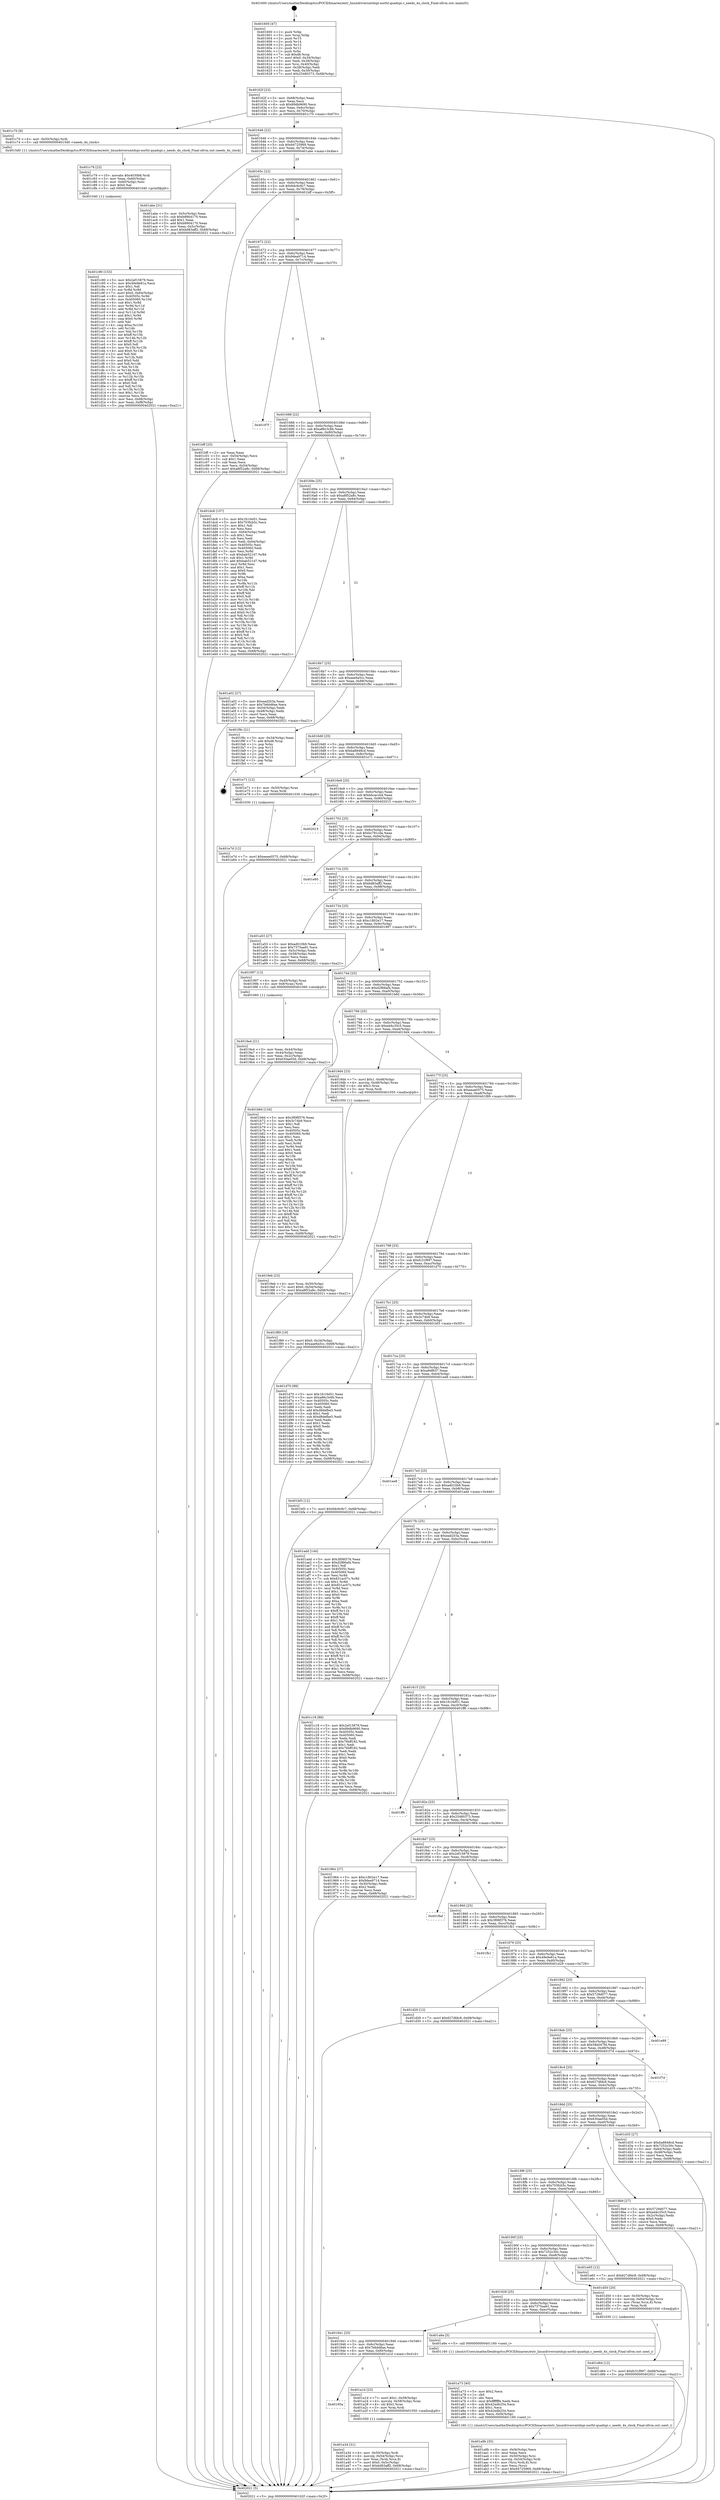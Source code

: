 digraph "0x401600" {
  label = "0x401600 (/mnt/c/Users/mathe/Desktop/tcc/POCII/binaries/extr_linuxdriversmtdspi-norfsl-quadspi.c_needs_4x_clock_Final-ollvm.out::main(0))"
  labelloc = "t"
  node[shape=record]

  Entry [label="",width=0.3,height=0.3,shape=circle,fillcolor=black,style=filled]
  "0x40162f" [label="{
     0x40162f [23]\l
     | [instrs]\l
     &nbsp;&nbsp;0x40162f \<+3\>: mov -0x68(%rbp),%eax\l
     &nbsp;&nbsp;0x401632 \<+2\>: mov %eax,%ecx\l
     &nbsp;&nbsp;0x401634 \<+6\>: sub $0x89db9690,%ecx\l
     &nbsp;&nbsp;0x40163a \<+3\>: mov %eax,-0x6c(%rbp)\l
     &nbsp;&nbsp;0x40163d \<+3\>: mov %ecx,-0x70(%rbp)\l
     &nbsp;&nbsp;0x401640 \<+6\>: je 0000000000401c70 \<main+0x670\>\l
  }"]
  "0x401c70" [label="{
     0x401c70 [9]\l
     | [instrs]\l
     &nbsp;&nbsp;0x401c70 \<+4\>: mov -0x50(%rbp),%rdi\l
     &nbsp;&nbsp;0x401c74 \<+5\>: call 00000000004015d0 \<needs_4x_clock\>\l
     | [calls]\l
     &nbsp;&nbsp;0x4015d0 \{1\} (/mnt/c/Users/mathe/Desktop/tcc/POCII/binaries/extr_linuxdriversmtdspi-norfsl-quadspi.c_needs_4x_clock_Final-ollvm.out::needs_4x_clock)\l
  }"]
  "0x401646" [label="{
     0x401646 [22]\l
     | [instrs]\l
     &nbsp;&nbsp;0x401646 \<+5\>: jmp 000000000040164b \<main+0x4b\>\l
     &nbsp;&nbsp;0x40164b \<+3\>: mov -0x6c(%rbp),%eax\l
     &nbsp;&nbsp;0x40164e \<+5\>: sub $0x94725969,%eax\l
     &nbsp;&nbsp;0x401653 \<+3\>: mov %eax,-0x74(%rbp)\l
     &nbsp;&nbsp;0x401656 \<+6\>: je 0000000000401abe \<main+0x4be\>\l
  }"]
  Exit [label="",width=0.3,height=0.3,shape=circle,fillcolor=black,style=filled,peripheries=2]
  "0x401abe" [label="{
     0x401abe [31]\l
     | [instrs]\l
     &nbsp;&nbsp;0x401abe \<+3\>: mov -0x5c(%rbp),%eax\l
     &nbsp;&nbsp;0x401ac1 \<+5\>: sub $0xb8904170,%eax\l
     &nbsp;&nbsp;0x401ac6 \<+3\>: add $0x1,%eax\l
     &nbsp;&nbsp;0x401ac9 \<+5\>: add $0xb8904170,%eax\l
     &nbsp;&nbsp;0x401ace \<+3\>: mov %eax,-0x5c(%rbp)\l
     &nbsp;&nbsp;0x401ad1 \<+7\>: movl $0xbd83aff2,-0x68(%rbp)\l
     &nbsp;&nbsp;0x401ad8 \<+5\>: jmp 0000000000402021 \<main+0xa21\>\l
  }"]
  "0x40165c" [label="{
     0x40165c [22]\l
     | [instrs]\l
     &nbsp;&nbsp;0x40165c \<+5\>: jmp 0000000000401661 \<main+0x61\>\l
     &nbsp;&nbsp;0x401661 \<+3\>: mov -0x6c(%rbp),%eax\l
     &nbsp;&nbsp;0x401664 \<+5\>: sub $0x9dc9c9c7,%eax\l
     &nbsp;&nbsp;0x401669 \<+3\>: mov %eax,-0x78(%rbp)\l
     &nbsp;&nbsp;0x40166c \<+6\>: je 0000000000401bff \<main+0x5ff\>\l
  }"]
  "0x401e7d" [label="{
     0x401e7d [12]\l
     | [instrs]\l
     &nbsp;&nbsp;0x401e7d \<+7\>: movl $0xeeae0575,-0x68(%rbp)\l
     &nbsp;&nbsp;0x401e84 \<+5\>: jmp 0000000000402021 \<main+0xa21\>\l
  }"]
  "0x401bff" [label="{
     0x401bff [25]\l
     | [instrs]\l
     &nbsp;&nbsp;0x401bff \<+2\>: xor %eax,%eax\l
     &nbsp;&nbsp;0x401c01 \<+3\>: mov -0x54(%rbp),%ecx\l
     &nbsp;&nbsp;0x401c04 \<+3\>: sub $0x1,%eax\l
     &nbsp;&nbsp;0x401c07 \<+2\>: sub %eax,%ecx\l
     &nbsp;&nbsp;0x401c09 \<+3\>: mov %ecx,-0x54(%rbp)\l
     &nbsp;&nbsp;0x401c0c \<+7\>: movl $0xa8f52a8c,-0x68(%rbp)\l
     &nbsp;&nbsp;0x401c13 \<+5\>: jmp 0000000000402021 \<main+0xa21\>\l
  }"]
  "0x401672" [label="{
     0x401672 [22]\l
     | [instrs]\l
     &nbsp;&nbsp;0x401672 \<+5\>: jmp 0000000000401677 \<main+0x77\>\l
     &nbsp;&nbsp;0x401677 \<+3\>: mov -0x6c(%rbp),%eax\l
     &nbsp;&nbsp;0x40167a \<+5\>: sub $0x9dea9714,%eax\l
     &nbsp;&nbsp;0x40167f \<+3\>: mov %eax,-0x7c(%rbp)\l
     &nbsp;&nbsp;0x401682 \<+6\>: je 000000000040197f \<main+0x37f\>\l
  }"]
  "0x401d64" [label="{
     0x401d64 [12]\l
     | [instrs]\l
     &nbsp;&nbsp;0x401d64 \<+7\>: movl $0xfc31f997,-0x68(%rbp)\l
     &nbsp;&nbsp;0x401d6b \<+5\>: jmp 0000000000402021 \<main+0xa21\>\l
  }"]
  "0x40197f" [label="{
     0x40197f\l
  }", style=dashed]
  "0x401688" [label="{
     0x401688 [22]\l
     | [instrs]\l
     &nbsp;&nbsp;0x401688 \<+5\>: jmp 000000000040168d \<main+0x8d\>\l
     &nbsp;&nbsp;0x40168d \<+3\>: mov -0x6c(%rbp),%eax\l
     &nbsp;&nbsp;0x401690 \<+5\>: sub $0xa86c3c6b,%eax\l
     &nbsp;&nbsp;0x401695 \<+3\>: mov %eax,-0x80(%rbp)\l
     &nbsp;&nbsp;0x401698 \<+6\>: je 0000000000401dc8 \<main+0x7c8\>\l
  }"]
  "0x401c90" [label="{
     0x401c90 [153]\l
     | [instrs]\l
     &nbsp;&nbsp;0x401c90 \<+5\>: mov $0x2ef15879,%esi\l
     &nbsp;&nbsp;0x401c95 \<+5\>: mov $0x49e9e81a,%ecx\l
     &nbsp;&nbsp;0x401c9a \<+2\>: mov $0x1,%dl\l
     &nbsp;&nbsp;0x401c9c \<+3\>: xor %r8d,%r8d\l
     &nbsp;&nbsp;0x401c9f \<+7\>: movl $0x0,-0x64(%rbp)\l
     &nbsp;&nbsp;0x401ca6 \<+8\>: mov 0x40505c,%r9d\l
     &nbsp;&nbsp;0x401cae \<+8\>: mov 0x405060,%r10d\l
     &nbsp;&nbsp;0x401cb6 \<+4\>: sub $0x1,%r8d\l
     &nbsp;&nbsp;0x401cba \<+3\>: mov %r9d,%r11d\l
     &nbsp;&nbsp;0x401cbd \<+3\>: add %r8d,%r11d\l
     &nbsp;&nbsp;0x401cc0 \<+4\>: imul %r11d,%r9d\l
     &nbsp;&nbsp;0x401cc4 \<+4\>: and $0x1,%r9d\l
     &nbsp;&nbsp;0x401cc8 \<+4\>: cmp $0x0,%r9d\l
     &nbsp;&nbsp;0x401ccc \<+3\>: sete %bl\l
     &nbsp;&nbsp;0x401ccf \<+4\>: cmp $0xa,%r10d\l
     &nbsp;&nbsp;0x401cd3 \<+4\>: setl %r14b\l
     &nbsp;&nbsp;0x401cd7 \<+3\>: mov %bl,%r15b\l
     &nbsp;&nbsp;0x401cda \<+4\>: xor $0xff,%r15b\l
     &nbsp;&nbsp;0x401cde \<+3\>: mov %r14b,%r12b\l
     &nbsp;&nbsp;0x401ce1 \<+4\>: xor $0xff,%r12b\l
     &nbsp;&nbsp;0x401ce5 \<+3\>: xor $0x0,%dl\l
     &nbsp;&nbsp;0x401ce8 \<+3\>: mov %r15b,%r13b\l
     &nbsp;&nbsp;0x401ceb \<+4\>: and $0x0,%r13b\l
     &nbsp;&nbsp;0x401cef \<+2\>: and %dl,%bl\l
     &nbsp;&nbsp;0x401cf1 \<+3\>: mov %r12b,%dil\l
     &nbsp;&nbsp;0x401cf4 \<+4\>: and $0x0,%dil\l
     &nbsp;&nbsp;0x401cf8 \<+3\>: and %dl,%r14b\l
     &nbsp;&nbsp;0x401cfb \<+3\>: or %bl,%r13b\l
     &nbsp;&nbsp;0x401cfe \<+3\>: or %r14b,%dil\l
     &nbsp;&nbsp;0x401d01 \<+3\>: xor %dil,%r13b\l
     &nbsp;&nbsp;0x401d04 \<+3\>: or %r12b,%r15b\l
     &nbsp;&nbsp;0x401d07 \<+4\>: xor $0xff,%r15b\l
     &nbsp;&nbsp;0x401d0b \<+3\>: or $0x0,%dl\l
     &nbsp;&nbsp;0x401d0e \<+3\>: and %dl,%r15b\l
     &nbsp;&nbsp;0x401d11 \<+3\>: or %r15b,%r13b\l
     &nbsp;&nbsp;0x401d14 \<+4\>: test $0x1,%r13b\l
     &nbsp;&nbsp;0x401d18 \<+3\>: cmovne %ecx,%esi\l
     &nbsp;&nbsp;0x401d1b \<+3\>: mov %esi,-0x68(%rbp)\l
     &nbsp;&nbsp;0x401d1e \<+6\>: mov %eax,-0xf8(%rbp)\l
     &nbsp;&nbsp;0x401d24 \<+5\>: jmp 0000000000402021 \<main+0xa21\>\l
  }"]
  "0x401dc8" [label="{
     0x401dc8 [157]\l
     | [instrs]\l
     &nbsp;&nbsp;0x401dc8 \<+5\>: mov $0x1fc16d51,%eax\l
     &nbsp;&nbsp;0x401dcd \<+5\>: mov $0x703fcb5c,%ecx\l
     &nbsp;&nbsp;0x401dd2 \<+2\>: mov $0x1,%dl\l
     &nbsp;&nbsp;0x401dd4 \<+2\>: xor %esi,%esi\l
     &nbsp;&nbsp;0x401dd6 \<+3\>: mov -0x64(%rbp),%edi\l
     &nbsp;&nbsp;0x401dd9 \<+3\>: sub $0x1,%esi\l
     &nbsp;&nbsp;0x401ddc \<+2\>: sub %esi,%edi\l
     &nbsp;&nbsp;0x401dde \<+3\>: mov %edi,-0x64(%rbp)\l
     &nbsp;&nbsp;0x401de1 \<+7\>: mov 0x40505c,%esi\l
     &nbsp;&nbsp;0x401de8 \<+7\>: mov 0x405060,%edi\l
     &nbsp;&nbsp;0x401def \<+3\>: mov %esi,%r8d\l
     &nbsp;&nbsp;0x401df2 \<+7\>: sub $0xbab521d7,%r8d\l
     &nbsp;&nbsp;0x401df9 \<+4\>: sub $0x1,%r8d\l
     &nbsp;&nbsp;0x401dfd \<+7\>: add $0xbab521d7,%r8d\l
     &nbsp;&nbsp;0x401e04 \<+4\>: imul %r8d,%esi\l
     &nbsp;&nbsp;0x401e08 \<+3\>: and $0x1,%esi\l
     &nbsp;&nbsp;0x401e0b \<+3\>: cmp $0x0,%esi\l
     &nbsp;&nbsp;0x401e0e \<+4\>: sete %r9b\l
     &nbsp;&nbsp;0x401e12 \<+3\>: cmp $0xa,%edi\l
     &nbsp;&nbsp;0x401e15 \<+4\>: setl %r10b\l
     &nbsp;&nbsp;0x401e19 \<+3\>: mov %r9b,%r11b\l
     &nbsp;&nbsp;0x401e1c \<+4\>: xor $0xff,%r11b\l
     &nbsp;&nbsp;0x401e20 \<+3\>: mov %r10b,%bl\l
     &nbsp;&nbsp;0x401e23 \<+3\>: xor $0xff,%bl\l
     &nbsp;&nbsp;0x401e26 \<+3\>: xor $0x0,%dl\l
     &nbsp;&nbsp;0x401e29 \<+3\>: mov %r11b,%r14b\l
     &nbsp;&nbsp;0x401e2c \<+4\>: and $0x0,%r14b\l
     &nbsp;&nbsp;0x401e30 \<+3\>: and %dl,%r9b\l
     &nbsp;&nbsp;0x401e33 \<+3\>: mov %bl,%r15b\l
     &nbsp;&nbsp;0x401e36 \<+4\>: and $0x0,%r15b\l
     &nbsp;&nbsp;0x401e3a \<+3\>: and %dl,%r10b\l
     &nbsp;&nbsp;0x401e3d \<+3\>: or %r9b,%r14b\l
     &nbsp;&nbsp;0x401e40 \<+3\>: or %r10b,%r15b\l
     &nbsp;&nbsp;0x401e43 \<+3\>: xor %r15b,%r14b\l
     &nbsp;&nbsp;0x401e46 \<+3\>: or %bl,%r11b\l
     &nbsp;&nbsp;0x401e49 \<+4\>: xor $0xff,%r11b\l
     &nbsp;&nbsp;0x401e4d \<+3\>: or $0x0,%dl\l
     &nbsp;&nbsp;0x401e50 \<+3\>: and %dl,%r11b\l
     &nbsp;&nbsp;0x401e53 \<+3\>: or %r11b,%r14b\l
     &nbsp;&nbsp;0x401e56 \<+4\>: test $0x1,%r14b\l
     &nbsp;&nbsp;0x401e5a \<+3\>: cmovne %ecx,%eax\l
     &nbsp;&nbsp;0x401e5d \<+3\>: mov %eax,-0x68(%rbp)\l
     &nbsp;&nbsp;0x401e60 \<+5\>: jmp 0000000000402021 \<main+0xa21\>\l
  }"]
  "0x40169e" [label="{
     0x40169e [25]\l
     | [instrs]\l
     &nbsp;&nbsp;0x40169e \<+5\>: jmp 00000000004016a3 \<main+0xa3\>\l
     &nbsp;&nbsp;0x4016a3 \<+3\>: mov -0x6c(%rbp),%eax\l
     &nbsp;&nbsp;0x4016a6 \<+5\>: sub $0xa8f52a8c,%eax\l
     &nbsp;&nbsp;0x4016ab \<+6\>: mov %eax,-0x84(%rbp)\l
     &nbsp;&nbsp;0x4016b1 \<+6\>: je 0000000000401a02 \<main+0x402\>\l
  }"]
  "0x401c79" [label="{
     0x401c79 [23]\l
     | [instrs]\l
     &nbsp;&nbsp;0x401c79 \<+10\>: movabs $0x4030b6,%rdi\l
     &nbsp;&nbsp;0x401c83 \<+3\>: mov %eax,-0x60(%rbp)\l
     &nbsp;&nbsp;0x401c86 \<+3\>: mov -0x60(%rbp),%esi\l
     &nbsp;&nbsp;0x401c89 \<+2\>: mov $0x0,%al\l
     &nbsp;&nbsp;0x401c8b \<+5\>: call 0000000000401040 \<printf@plt\>\l
     | [calls]\l
     &nbsp;&nbsp;0x401040 \{1\} (unknown)\l
  }"]
  "0x401a02" [label="{
     0x401a02 [27]\l
     | [instrs]\l
     &nbsp;&nbsp;0x401a02 \<+5\>: mov $0xead203a,%eax\l
     &nbsp;&nbsp;0x401a07 \<+5\>: mov $0x7b6dd6ae,%ecx\l
     &nbsp;&nbsp;0x401a0c \<+3\>: mov -0x54(%rbp),%edx\l
     &nbsp;&nbsp;0x401a0f \<+3\>: cmp -0x48(%rbp),%edx\l
     &nbsp;&nbsp;0x401a12 \<+3\>: cmovl %ecx,%eax\l
     &nbsp;&nbsp;0x401a15 \<+3\>: mov %eax,-0x68(%rbp)\l
     &nbsp;&nbsp;0x401a18 \<+5\>: jmp 0000000000402021 \<main+0xa21\>\l
  }"]
  "0x4016b7" [label="{
     0x4016b7 [25]\l
     | [instrs]\l
     &nbsp;&nbsp;0x4016b7 \<+5\>: jmp 00000000004016bc \<main+0xbc\>\l
     &nbsp;&nbsp;0x4016bc \<+3\>: mov -0x6c(%rbp),%eax\l
     &nbsp;&nbsp;0x4016bf \<+5\>: sub $0xaae6a5cc,%eax\l
     &nbsp;&nbsp;0x4016c4 \<+6\>: mov %eax,-0x88(%rbp)\l
     &nbsp;&nbsp;0x4016ca \<+6\>: je 0000000000401f9c \<main+0x99c\>\l
  }"]
  "0x401a9b" [label="{
     0x401a9b [35]\l
     | [instrs]\l
     &nbsp;&nbsp;0x401a9b \<+6\>: mov -0xf4(%rbp),%ecx\l
     &nbsp;&nbsp;0x401aa1 \<+3\>: imul %eax,%ecx\l
     &nbsp;&nbsp;0x401aa4 \<+4\>: mov -0x50(%rbp),%rsi\l
     &nbsp;&nbsp;0x401aa8 \<+4\>: movslq -0x54(%rbp),%rdi\l
     &nbsp;&nbsp;0x401aac \<+4\>: mov (%rsi,%rdi,8),%rsi\l
     &nbsp;&nbsp;0x401ab0 \<+2\>: mov %ecx,(%rsi)\l
     &nbsp;&nbsp;0x401ab2 \<+7\>: movl $0x94725969,-0x68(%rbp)\l
     &nbsp;&nbsp;0x401ab9 \<+5\>: jmp 0000000000402021 \<main+0xa21\>\l
  }"]
  "0x401f9c" [label="{
     0x401f9c [21]\l
     | [instrs]\l
     &nbsp;&nbsp;0x401f9c \<+3\>: mov -0x34(%rbp),%eax\l
     &nbsp;&nbsp;0x401f9f \<+7\>: add $0xd8,%rsp\l
     &nbsp;&nbsp;0x401fa6 \<+1\>: pop %rbx\l
     &nbsp;&nbsp;0x401fa7 \<+2\>: pop %r12\l
     &nbsp;&nbsp;0x401fa9 \<+2\>: pop %r13\l
     &nbsp;&nbsp;0x401fab \<+2\>: pop %r14\l
     &nbsp;&nbsp;0x401fad \<+2\>: pop %r15\l
     &nbsp;&nbsp;0x401faf \<+1\>: pop %rbp\l
     &nbsp;&nbsp;0x401fb0 \<+1\>: ret\l
  }"]
  "0x4016d0" [label="{
     0x4016d0 [25]\l
     | [instrs]\l
     &nbsp;&nbsp;0x4016d0 \<+5\>: jmp 00000000004016d5 \<main+0xd5\>\l
     &nbsp;&nbsp;0x4016d5 \<+3\>: mov -0x6c(%rbp),%eax\l
     &nbsp;&nbsp;0x4016d8 \<+5\>: sub $0xba8848cd,%eax\l
     &nbsp;&nbsp;0x4016dd \<+6\>: mov %eax,-0x8c(%rbp)\l
     &nbsp;&nbsp;0x4016e3 \<+6\>: je 0000000000401e71 \<main+0x871\>\l
  }"]
  "0x401a73" [label="{
     0x401a73 [40]\l
     | [instrs]\l
     &nbsp;&nbsp;0x401a73 \<+5\>: mov $0x2,%ecx\l
     &nbsp;&nbsp;0x401a78 \<+1\>: cltd\l
     &nbsp;&nbsp;0x401a79 \<+2\>: idiv %ecx\l
     &nbsp;&nbsp;0x401a7b \<+6\>: imul $0xfffffffe,%edx,%ecx\l
     &nbsp;&nbsp;0x401a81 \<+6\>: sub $0x42edb254,%ecx\l
     &nbsp;&nbsp;0x401a87 \<+3\>: add $0x1,%ecx\l
     &nbsp;&nbsp;0x401a8a \<+6\>: add $0x42edb254,%ecx\l
     &nbsp;&nbsp;0x401a90 \<+6\>: mov %ecx,-0xf4(%rbp)\l
     &nbsp;&nbsp;0x401a96 \<+5\>: call 0000000000401160 \<next_i\>\l
     | [calls]\l
     &nbsp;&nbsp;0x401160 \{1\} (/mnt/c/Users/mathe/Desktop/tcc/POCII/binaries/extr_linuxdriversmtdspi-norfsl-quadspi.c_needs_4x_clock_Final-ollvm.out::next_i)\l
  }"]
  "0x401e71" [label="{
     0x401e71 [12]\l
     | [instrs]\l
     &nbsp;&nbsp;0x401e71 \<+4\>: mov -0x50(%rbp),%rax\l
     &nbsp;&nbsp;0x401e75 \<+3\>: mov %rax,%rdi\l
     &nbsp;&nbsp;0x401e78 \<+5\>: call 0000000000401030 \<free@plt\>\l
     | [calls]\l
     &nbsp;&nbsp;0x401030 \{1\} (unknown)\l
  }"]
  "0x4016e9" [label="{
     0x4016e9 [25]\l
     | [instrs]\l
     &nbsp;&nbsp;0x4016e9 \<+5\>: jmp 00000000004016ee \<main+0xee\>\l
     &nbsp;&nbsp;0x4016ee \<+3\>: mov -0x6c(%rbp),%eax\l
     &nbsp;&nbsp;0x4016f1 \<+5\>: sub $0xbbcaccb4,%eax\l
     &nbsp;&nbsp;0x4016f6 \<+6\>: mov %eax,-0x90(%rbp)\l
     &nbsp;&nbsp;0x4016fc \<+6\>: je 0000000000402015 \<main+0xa15\>\l
  }"]
  "0x401a34" [label="{
     0x401a34 [31]\l
     | [instrs]\l
     &nbsp;&nbsp;0x401a34 \<+4\>: mov -0x50(%rbp),%rdi\l
     &nbsp;&nbsp;0x401a38 \<+4\>: movslq -0x54(%rbp),%rcx\l
     &nbsp;&nbsp;0x401a3c \<+4\>: mov %rax,(%rdi,%rcx,8)\l
     &nbsp;&nbsp;0x401a40 \<+7\>: movl $0x0,-0x5c(%rbp)\l
     &nbsp;&nbsp;0x401a47 \<+7\>: movl $0xbd83aff2,-0x68(%rbp)\l
     &nbsp;&nbsp;0x401a4e \<+5\>: jmp 0000000000402021 \<main+0xa21\>\l
  }"]
  "0x402015" [label="{
     0x402015\l
  }", style=dashed]
  "0x401702" [label="{
     0x401702 [25]\l
     | [instrs]\l
     &nbsp;&nbsp;0x401702 \<+5\>: jmp 0000000000401707 \<main+0x107\>\l
     &nbsp;&nbsp;0x401707 \<+3\>: mov -0x6c(%rbp),%eax\l
     &nbsp;&nbsp;0x40170a \<+5\>: sub $0xbc781cde,%eax\l
     &nbsp;&nbsp;0x40170f \<+6\>: mov %eax,-0x94(%rbp)\l
     &nbsp;&nbsp;0x401715 \<+6\>: je 0000000000401e95 \<main+0x895\>\l
  }"]
  "0x40195a" [label="{
     0x40195a\l
  }", style=dashed]
  "0x401e95" [label="{
     0x401e95\l
  }", style=dashed]
  "0x40171b" [label="{
     0x40171b [25]\l
     | [instrs]\l
     &nbsp;&nbsp;0x40171b \<+5\>: jmp 0000000000401720 \<main+0x120\>\l
     &nbsp;&nbsp;0x401720 \<+3\>: mov -0x6c(%rbp),%eax\l
     &nbsp;&nbsp;0x401723 \<+5\>: sub $0xbd83aff2,%eax\l
     &nbsp;&nbsp;0x401728 \<+6\>: mov %eax,-0x98(%rbp)\l
     &nbsp;&nbsp;0x40172e \<+6\>: je 0000000000401a53 \<main+0x453\>\l
  }"]
  "0x401a1d" [label="{
     0x401a1d [23]\l
     | [instrs]\l
     &nbsp;&nbsp;0x401a1d \<+7\>: movl $0x1,-0x58(%rbp)\l
     &nbsp;&nbsp;0x401a24 \<+4\>: movslq -0x58(%rbp),%rax\l
     &nbsp;&nbsp;0x401a28 \<+4\>: shl $0x2,%rax\l
     &nbsp;&nbsp;0x401a2c \<+3\>: mov %rax,%rdi\l
     &nbsp;&nbsp;0x401a2f \<+5\>: call 0000000000401050 \<malloc@plt\>\l
     | [calls]\l
     &nbsp;&nbsp;0x401050 \{1\} (unknown)\l
  }"]
  "0x401a53" [label="{
     0x401a53 [27]\l
     | [instrs]\l
     &nbsp;&nbsp;0x401a53 \<+5\>: mov $0xad010b9,%eax\l
     &nbsp;&nbsp;0x401a58 \<+5\>: mov $0x7375aa91,%ecx\l
     &nbsp;&nbsp;0x401a5d \<+3\>: mov -0x5c(%rbp),%edx\l
     &nbsp;&nbsp;0x401a60 \<+3\>: cmp -0x58(%rbp),%edx\l
     &nbsp;&nbsp;0x401a63 \<+3\>: cmovl %ecx,%eax\l
     &nbsp;&nbsp;0x401a66 \<+3\>: mov %eax,-0x68(%rbp)\l
     &nbsp;&nbsp;0x401a69 \<+5\>: jmp 0000000000402021 \<main+0xa21\>\l
  }"]
  "0x401734" [label="{
     0x401734 [25]\l
     | [instrs]\l
     &nbsp;&nbsp;0x401734 \<+5\>: jmp 0000000000401739 \<main+0x139\>\l
     &nbsp;&nbsp;0x401739 \<+3\>: mov -0x6c(%rbp),%eax\l
     &nbsp;&nbsp;0x40173c \<+5\>: sub $0xc1802e17,%eax\l
     &nbsp;&nbsp;0x401741 \<+6\>: mov %eax,-0x9c(%rbp)\l
     &nbsp;&nbsp;0x401747 \<+6\>: je 0000000000401997 \<main+0x397\>\l
  }"]
  "0x401941" [label="{
     0x401941 [25]\l
     | [instrs]\l
     &nbsp;&nbsp;0x401941 \<+5\>: jmp 0000000000401946 \<main+0x346\>\l
     &nbsp;&nbsp;0x401946 \<+3\>: mov -0x6c(%rbp),%eax\l
     &nbsp;&nbsp;0x401949 \<+5\>: sub $0x7b6dd6ae,%eax\l
     &nbsp;&nbsp;0x40194e \<+6\>: mov %eax,-0xf0(%rbp)\l
     &nbsp;&nbsp;0x401954 \<+6\>: je 0000000000401a1d \<main+0x41d\>\l
  }"]
  "0x401997" [label="{
     0x401997 [13]\l
     | [instrs]\l
     &nbsp;&nbsp;0x401997 \<+4\>: mov -0x40(%rbp),%rax\l
     &nbsp;&nbsp;0x40199b \<+4\>: mov 0x8(%rax),%rdi\l
     &nbsp;&nbsp;0x40199f \<+5\>: call 0000000000401060 \<atoi@plt\>\l
     | [calls]\l
     &nbsp;&nbsp;0x401060 \{1\} (unknown)\l
  }"]
  "0x40174d" [label="{
     0x40174d [25]\l
     | [instrs]\l
     &nbsp;&nbsp;0x40174d \<+5\>: jmp 0000000000401752 \<main+0x152\>\l
     &nbsp;&nbsp;0x401752 \<+3\>: mov -0x6c(%rbp),%eax\l
     &nbsp;&nbsp;0x401755 \<+5\>: sub $0xd2f66af4,%eax\l
     &nbsp;&nbsp;0x40175a \<+6\>: mov %eax,-0xa0(%rbp)\l
     &nbsp;&nbsp;0x401760 \<+6\>: je 0000000000401b6d \<main+0x56d\>\l
  }"]
  "0x401a6e" [label="{
     0x401a6e [5]\l
     | [instrs]\l
     &nbsp;&nbsp;0x401a6e \<+5\>: call 0000000000401160 \<next_i\>\l
     | [calls]\l
     &nbsp;&nbsp;0x401160 \{1\} (/mnt/c/Users/mathe/Desktop/tcc/POCII/binaries/extr_linuxdriversmtdspi-norfsl-quadspi.c_needs_4x_clock_Final-ollvm.out::next_i)\l
  }"]
  "0x401b6d" [label="{
     0x401b6d [134]\l
     | [instrs]\l
     &nbsp;&nbsp;0x401b6d \<+5\>: mov $0x3f08f376,%eax\l
     &nbsp;&nbsp;0x401b72 \<+5\>: mov $0x3c74b9,%ecx\l
     &nbsp;&nbsp;0x401b77 \<+2\>: mov $0x1,%dl\l
     &nbsp;&nbsp;0x401b79 \<+2\>: xor %esi,%esi\l
     &nbsp;&nbsp;0x401b7b \<+7\>: mov 0x40505c,%edi\l
     &nbsp;&nbsp;0x401b82 \<+8\>: mov 0x405060,%r8d\l
     &nbsp;&nbsp;0x401b8a \<+3\>: sub $0x1,%esi\l
     &nbsp;&nbsp;0x401b8d \<+3\>: mov %edi,%r9d\l
     &nbsp;&nbsp;0x401b90 \<+3\>: add %esi,%r9d\l
     &nbsp;&nbsp;0x401b93 \<+4\>: imul %r9d,%edi\l
     &nbsp;&nbsp;0x401b97 \<+3\>: and $0x1,%edi\l
     &nbsp;&nbsp;0x401b9a \<+3\>: cmp $0x0,%edi\l
     &nbsp;&nbsp;0x401b9d \<+4\>: sete %r10b\l
     &nbsp;&nbsp;0x401ba1 \<+4\>: cmp $0xa,%r8d\l
     &nbsp;&nbsp;0x401ba5 \<+4\>: setl %r11b\l
     &nbsp;&nbsp;0x401ba9 \<+3\>: mov %r10b,%bl\l
     &nbsp;&nbsp;0x401bac \<+3\>: xor $0xff,%bl\l
     &nbsp;&nbsp;0x401baf \<+3\>: mov %r11b,%r14b\l
     &nbsp;&nbsp;0x401bb2 \<+4\>: xor $0xff,%r14b\l
     &nbsp;&nbsp;0x401bb6 \<+3\>: xor $0x1,%dl\l
     &nbsp;&nbsp;0x401bb9 \<+3\>: mov %bl,%r15b\l
     &nbsp;&nbsp;0x401bbc \<+4\>: and $0xff,%r15b\l
     &nbsp;&nbsp;0x401bc0 \<+3\>: and %dl,%r10b\l
     &nbsp;&nbsp;0x401bc3 \<+3\>: mov %r14b,%r12b\l
     &nbsp;&nbsp;0x401bc6 \<+4\>: and $0xff,%r12b\l
     &nbsp;&nbsp;0x401bca \<+3\>: and %dl,%r11b\l
     &nbsp;&nbsp;0x401bcd \<+3\>: or %r10b,%r15b\l
     &nbsp;&nbsp;0x401bd0 \<+3\>: or %r11b,%r12b\l
     &nbsp;&nbsp;0x401bd3 \<+3\>: xor %r12b,%r15b\l
     &nbsp;&nbsp;0x401bd6 \<+3\>: or %r14b,%bl\l
     &nbsp;&nbsp;0x401bd9 \<+3\>: xor $0xff,%bl\l
     &nbsp;&nbsp;0x401bdc \<+3\>: or $0x1,%dl\l
     &nbsp;&nbsp;0x401bdf \<+2\>: and %dl,%bl\l
     &nbsp;&nbsp;0x401be1 \<+3\>: or %bl,%r15b\l
     &nbsp;&nbsp;0x401be4 \<+4\>: test $0x1,%r15b\l
     &nbsp;&nbsp;0x401be8 \<+3\>: cmovne %ecx,%eax\l
     &nbsp;&nbsp;0x401beb \<+3\>: mov %eax,-0x68(%rbp)\l
     &nbsp;&nbsp;0x401bee \<+5\>: jmp 0000000000402021 \<main+0xa21\>\l
  }"]
  "0x401766" [label="{
     0x401766 [25]\l
     | [instrs]\l
     &nbsp;&nbsp;0x401766 \<+5\>: jmp 000000000040176b \<main+0x16b\>\l
     &nbsp;&nbsp;0x40176b \<+3\>: mov -0x6c(%rbp),%eax\l
     &nbsp;&nbsp;0x40176e \<+5\>: sub $0xed4c35c5,%eax\l
     &nbsp;&nbsp;0x401773 \<+6\>: mov %eax,-0xa4(%rbp)\l
     &nbsp;&nbsp;0x401779 \<+6\>: je 00000000004019d4 \<main+0x3d4\>\l
  }"]
  "0x401928" [label="{
     0x401928 [25]\l
     | [instrs]\l
     &nbsp;&nbsp;0x401928 \<+5\>: jmp 000000000040192d \<main+0x32d\>\l
     &nbsp;&nbsp;0x40192d \<+3\>: mov -0x6c(%rbp),%eax\l
     &nbsp;&nbsp;0x401930 \<+5\>: sub $0x7375aa91,%eax\l
     &nbsp;&nbsp;0x401935 \<+6\>: mov %eax,-0xec(%rbp)\l
     &nbsp;&nbsp;0x40193b \<+6\>: je 0000000000401a6e \<main+0x46e\>\l
  }"]
  "0x4019d4" [label="{
     0x4019d4 [23]\l
     | [instrs]\l
     &nbsp;&nbsp;0x4019d4 \<+7\>: movl $0x1,-0x48(%rbp)\l
     &nbsp;&nbsp;0x4019db \<+4\>: movslq -0x48(%rbp),%rax\l
     &nbsp;&nbsp;0x4019df \<+4\>: shl $0x3,%rax\l
     &nbsp;&nbsp;0x4019e3 \<+3\>: mov %rax,%rdi\l
     &nbsp;&nbsp;0x4019e6 \<+5\>: call 0000000000401050 \<malloc@plt\>\l
     | [calls]\l
     &nbsp;&nbsp;0x401050 \{1\} (unknown)\l
  }"]
  "0x40177f" [label="{
     0x40177f [25]\l
     | [instrs]\l
     &nbsp;&nbsp;0x40177f \<+5\>: jmp 0000000000401784 \<main+0x184\>\l
     &nbsp;&nbsp;0x401784 \<+3\>: mov -0x6c(%rbp),%eax\l
     &nbsp;&nbsp;0x401787 \<+5\>: sub $0xeeae0575,%eax\l
     &nbsp;&nbsp;0x40178c \<+6\>: mov %eax,-0xa8(%rbp)\l
     &nbsp;&nbsp;0x401792 \<+6\>: je 0000000000401f89 \<main+0x989\>\l
  }"]
  "0x401d50" [label="{
     0x401d50 [20]\l
     | [instrs]\l
     &nbsp;&nbsp;0x401d50 \<+4\>: mov -0x50(%rbp),%rax\l
     &nbsp;&nbsp;0x401d54 \<+4\>: movslq -0x64(%rbp),%rcx\l
     &nbsp;&nbsp;0x401d58 \<+4\>: mov (%rax,%rcx,8),%rax\l
     &nbsp;&nbsp;0x401d5c \<+3\>: mov %rax,%rdi\l
     &nbsp;&nbsp;0x401d5f \<+5\>: call 0000000000401030 \<free@plt\>\l
     | [calls]\l
     &nbsp;&nbsp;0x401030 \{1\} (unknown)\l
  }"]
  "0x401f89" [label="{
     0x401f89 [19]\l
     | [instrs]\l
     &nbsp;&nbsp;0x401f89 \<+7\>: movl $0x0,-0x34(%rbp)\l
     &nbsp;&nbsp;0x401f90 \<+7\>: movl $0xaae6a5cc,-0x68(%rbp)\l
     &nbsp;&nbsp;0x401f97 \<+5\>: jmp 0000000000402021 \<main+0xa21\>\l
  }"]
  "0x401798" [label="{
     0x401798 [25]\l
     | [instrs]\l
     &nbsp;&nbsp;0x401798 \<+5\>: jmp 000000000040179d \<main+0x19d\>\l
     &nbsp;&nbsp;0x40179d \<+3\>: mov -0x6c(%rbp),%eax\l
     &nbsp;&nbsp;0x4017a0 \<+5\>: sub $0xfc31f997,%eax\l
     &nbsp;&nbsp;0x4017a5 \<+6\>: mov %eax,-0xac(%rbp)\l
     &nbsp;&nbsp;0x4017ab \<+6\>: je 0000000000401d70 \<main+0x770\>\l
  }"]
  "0x40190f" [label="{
     0x40190f [25]\l
     | [instrs]\l
     &nbsp;&nbsp;0x40190f \<+5\>: jmp 0000000000401914 \<main+0x314\>\l
     &nbsp;&nbsp;0x401914 \<+3\>: mov -0x6c(%rbp),%eax\l
     &nbsp;&nbsp;0x401917 \<+5\>: sub $0x7252c30c,%eax\l
     &nbsp;&nbsp;0x40191c \<+6\>: mov %eax,-0xe8(%rbp)\l
     &nbsp;&nbsp;0x401922 \<+6\>: je 0000000000401d50 \<main+0x750\>\l
  }"]
  "0x401d70" [label="{
     0x401d70 [88]\l
     | [instrs]\l
     &nbsp;&nbsp;0x401d70 \<+5\>: mov $0x1fc16d51,%eax\l
     &nbsp;&nbsp;0x401d75 \<+5\>: mov $0xa86c3c6b,%ecx\l
     &nbsp;&nbsp;0x401d7a \<+7\>: mov 0x40505c,%edx\l
     &nbsp;&nbsp;0x401d81 \<+7\>: mov 0x405060,%esi\l
     &nbsp;&nbsp;0x401d88 \<+2\>: mov %edx,%edi\l
     &nbsp;&nbsp;0x401d8a \<+6\>: add $0xd8defbe5,%edi\l
     &nbsp;&nbsp;0x401d90 \<+3\>: sub $0x1,%edi\l
     &nbsp;&nbsp;0x401d93 \<+6\>: sub $0xd8defbe5,%edi\l
     &nbsp;&nbsp;0x401d99 \<+3\>: imul %edi,%edx\l
     &nbsp;&nbsp;0x401d9c \<+3\>: and $0x1,%edx\l
     &nbsp;&nbsp;0x401d9f \<+3\>: cmp $0x0,%edx\l
     &nbsp;&nbsp;0x401da2 \<+4\>: sete %r8b\l
     &nbsp;&nbsp;0x401da6 \<+3\>: cmp $0xa,%esi\l
     &nbsp;&nbsp;0x401da9 \<+4\>: setl %r9b\l
     &nbsp;&nbsp;0x401dad \<+3\>: mov %r8b,%r10b\l
     &nbsp;&nbsp;0x401db0 \<+3\>: and %r9b,%r10b\l
     &nbsp;&nbsp;0x401db3 \<+3\>: xor %r9b,%r8b\l
     &nbsp;&nbsp;0x401db6 \<+3\>: or %r8b,%r10b\l
     &nbsp;&nbsp;0x401db9 \<+4\>: test $0x1,%r10b\l
     &nbsp;&nbsp;0x401dbd \<+3\>: cmovne %ecx,%eax\l
     &nbsp;&nbsp;0x401dc0 \<+3\>: mov %eax,-0x68(%rbp)\l
     &nbsp;&nbsp;0x401dc3 \<+5\>: jmp 0000000000402021 \<main+0xa21\>\l
  }"]
  "0x4017b1" [label="{
     0x4017b1 [25]\l
     | [instrs]\l
     &nbsp;&nbsp;0x4017b1 \<+5\>: jmp 00000000004017b6 \<main+0x1b6\>\l
     &nbsp;&nbsp;0x4017b6 \<+3\>: mov -0x6c(%rbp),%eax\l
     &nbsp;&nbsp;0x4017b9 \<+5\>: sub $0x3c74b9,%eax\l
     &nbsp;&nbsp;0x4017be \<+6\>: mov %eax,-0xb0(%rbp)\l
     &nbsp;&nbsp;0x4017c4 \<+6\>: je 0000000000401bf3 \<main+0x5f3\>\l
  }"]
  "0x401e65" [label="{
     0x401e65 [12]\l
     | [instrs]\l
     &nbsp;&nbsp;0x401e65 \<+7\>: movl $0x627dfdc8,-0x68(%rbp)\l
     &nbsp;&nbsp;0x401e6c \<+5\>: jmp 0000000000402021 \<main+0xa21\>\l
  }"]
  "0x401bf3" [label="{
     0x401bf3 [12]\l
     | [instrs]\l
     &nbsp;&nbsp;0x401bf3 \<+7\>: movl $0x9dc9c9c7,-0x68(%rbp)\l
     &nbsp;&nbsp;0x401bfa \<+5\>: jmp 0000000000402021 \<main+0xa21\>\l
  }"]
  "0x4017ca" [label="{
     0x4017ca [25]\l
     | [instrs]\l
     &nbsp;&nbsp;0x4017ca \<+5\>: jmp 00000000004017cf \<main+0x1cf\>\l
     &nbsp;&nbsp;0x4017cf \<+3\>: mov -0x6c(%rbp),%eax\l
     &nbsp;&nbsp;0x4017d2 \<+5\>: sub $0xa9df637,%eax\l
     &nbsp;&nbsp;0x4017d7 \<+6\>: mov %eax,-0xb4(%rbp)\l
     &nbsp;&nbsp;0x4017dd \<+6\>: je 0000000000401ee8 \<main+0x8e8\>\l
  }"]
  "0x4019eb" [label="{
     0x4019eb [23]\l
     | [instrs]\l
     &nbsp;&nbsp;0x4019eb \<+4\>: mov %rax,-0x50(%rbp)\l
     &nbsp;&nbsp;0x4019ef \<+7\>: movl $0x0,-0x54(%rbp)\l
     &nbsp;&nbsp;0x4019f6 \<+7\>: movl $0xa8f52a8c,-0x68(%rbp)\l
     &nbsp;&nbsp;0x4019fd \<+5\>: jmp 0000000000402021 \<main+0xa21\>\l
  }"]
  "0x401ee8" [label="{
     0x401ee8\l
  }", style=dashed]
  "0x4017e3" [label="{
     0x4017e3 [25]\l
     | [instrs]\l
     &nbsp;&nbsp;0x4017e3 \<+5\>: jmp 00000000004017e8 \<main+0x1e8\>\l
     &nbsp;&nbsp;0x4017e8 \<+3\>: mov -0x6c(%rbp),%eax\l
     &nbsp;&nbsp;0x4017eb \<+5\>: sub $0xad010b9,%eax\l
     &nbsp;&nbsp;0x4017f0 \<+6\>: mov %eax,-0xb8(%rbp)\l
     &nbsp;&nbsp;0x4017f6 \<+6\>: je 0000000000401add \<main+0x4dd\>\l
  }"]
  "0x4018f6" [label="{
     0x4018f6 [25]\l
     | [instrs]\l
     &nbsp;&nbsp;0x4018f6 \<+5\>: jmp 00000000004018fb \<main+0x2fb\>\l
     &nbsp;&nbsp;0x4018fb \<+3\>: mov -0x6c(%rbp),%eax\l
     &nbsp;&nbsp;0x4018fe \<+5\>: sub $0x703fcb5c,%eax\l
     &nbsp;&nbsp;0x401903 \<+6\>: mov %eax,-0xe4(%rbp)\l
     &nbsp;&nbsp;0x401909 \<+6\>: je 0000000000401e65 \<main+0x865\>\l
  }"]
  "0x401add" [label="{
     0x401add [144]\l
     | [instrs]\l
     &nbsp;&nbsp;0x401add \<+5\>: mov $0x3f08f376,%eax\l
     &nbsp;&nbsp;0x401ae2 \<+5\>: mov $0xd2f66af4,%ecx\l
     &nbsp;&nbsp;0x401ae7 \<+2\>: mov $0x1,%dl\l
     &nbsp;&nbsp;0x401ae9 \<+7\>: mov 0x40505c,%esi\l
     &nbsp;&nbsp;0x401af0 \<+7\>: mov 0x405060,%edi\l
     &nbsp;&nbsp;0x401af7 \<+3\>: mov %esi,%r8d\l
     &nbsp;&nbsp;0x401afa \<+7\>: sub $0x831ac07c,%r8d\l
     &nbsp;&nbsp;0x401b01 \<+4\>: sub $0x1,%r8d\l
     &nbsp;&nbsp;0x401b05 \<+7\>: add $0x831ac07c,%r8d\l
     &nbsp;&nbsp;0x401b0c \<+4\>: imul %r8d,%esi\l
     &nbsp;&nbsp;0x401b10 \<+3\>: and $0x1,%esi\l
     &nbsp;&nbsp;0x401b13 \<+3\>: cmp $0x0,%esi\l
     &nbsp;&nbsp;0x401b16 \<+4\>: sete %r9b\l
     &nbsp;&nbsp;0x401b1a \<+3\>: cmp $0xa,%edi\l
     &nbsp;&nbsp;0x401b1d \<+4\>: setl %r10b\l
     &nbsp;&nbsp;0x401b21 \<+3\>: mov %r9b,%r11b\l
     &nbsp;&nbsp;0x401b24 \<+4\>: xor $0xff,%r11b\l
     &nbsp;&nbsp;0x401b28 \<+3\>: mov %r10b,%bl\l
     &nbsp;&nbsp;0x401b2b \<+3\>: xor $0xff,%bl\l
     &nbsp;&nbsp;0x401b2e \<+3\>: xor $0x1,%dl\l
     &nbsp;&nbsp;0x401b31 \<+3\>: mov %r11b,%r14b\l
     &nbsp;&nbsp;0x401b34 \<+4\>: and $0xff,%r14b\l
     &nbsp;&nbsp;0x401b38 \<+3\>: and %dl,%r9b\l
     &nbsp;&nbsp;0x401b3b \<+3\>: mov %bl,%r15b\l
     &nbsp;&nbsp;0x401b3e \<+4\>: and $0xff,%r15b\l
     &nbsp;&nbsp;0x401b42 \<+3\>: and %dl,%r10b\l
     &nbsp;&nbsp;0x401b45 \<+3\>: or %r9b,%r14b\l
     &nbsp;&nbsp;0x401b48 \<+3\>: or %r10b,%r15b\l
     &nbsp;&nbsp;0x401b4b \<+3\>: xor %r15b,%r14b\l
     &nbsp;&nbsp;0x401b4e \<+3\>: or %bl,%r11b\l
     &nbsp;&nbsp;0x401b51 \<+4\>: xor $0xff,%r11b\l
     &nbsp;&nbsp;0x401b55 \<+3\>: or $0x1,%dl\l
     &nbsp;&nbsp;0x401b58 \<+3\>: and %dl,%r11b\l
     &nbsp;&nbsp;0x401b5b \<+3\>: or %r11b,%r14b\l
     &nbsp;&nbsp;0x401b5e \<+4\>: test $0x1,%r14b\l
     &nbsp;&nbsp;0x401b62 \<+3\>: cmovne %ecx,%eax\l
     &nbsp;&nbsp;0x401b65 \<+3\>: mov %eax,-0x68(%rbp)\l
     &nbsp;&nbsp;0x401b68 \<+5\>: jmp 0000000000402021 \<main+0xa21\>\l
  }"]
  "0x4017fc" [label="{
     0x4017fc [25]\l
     | [instrs]\l
     &nbsp;&nbsp;0x4017fc \<+5\>: jmp 0000000000401801 \<main+0x201\>\l
     &nbsp;&nbsp;0x401801 \<+3\>: mov -0x6c(%rbp),%eax\l
     &nbsp;&nbsp;0x401804 \<+5\>: sub $0xead203a,%eax\l
     &nbsp;&nbsp;0x401809 \<+6\>: mov %eax,-0xbc(%rbp)\l
     &nbsp;&nbsp;0x40180f \<+6\>: je 0000000000401c18 \<main+0x618\>\l
  }"]
  "0x4019b9" [label="{
     0x4019b9 [27]\l
     | [instrs]\l
     &nbsp;&nbsp;0x4019b9 \<+5\>: mov $0x5729d077,%eax\l
     &nbsp;&nbsp;0x4019be \<+5\>: mov $0xed4c35c5,%ecx\l
     &nbsp;&nbsp;0x4019c3 \<+3\>: mov -0x2c(%rbp),%edx\l
     &nbsp;&nbsp;0x4019c6 \<+3\>: cmp $0x0,%edx\l
     &nbsp;&nbsp;0x4019c9 \<+3\>: cmove %ecx,%eax\l
     &nbsp;&nbsp;0x4019cc \<+3\>: mov %eax,-0x68(%rbp)\l
     &nbsp;&nbsp;0x4019cf \<+5\>: jmp 0000000000402021 \<main+0xa21\>\l
  }"]
  "0x401c18" [label="{
     0x401c18 [88]\l
     | [instrs]\l
     &nbsp;&nbsp;0x401c18 \<+5\>: mov $0x2ef15879,%eax\l
     &nbsp;&nbsp;0x401c1d \<+5\>: mov $0x89db9690,%ecx\l
     &nbsp;&nbsp;0x401c22 \<+7\>: mov 0x40505c,%edx\l
     &nbsp;&nbsp;0x401c29 \<+7\>: mov 0x405060,%esi\l
     &nbsp;&nbsp;0x401c30 \<+2\>: mov %edx,%edi\l
     &nbsp;&nbsp;0x401c32 \<+6\>: sub $0x76bff182,%edi\l
     &nbsp;&nbsp;0x401c38 \<+3\>: sub $0x1,%edi\l
     &nbsp;&nbsp;0x401c3b \<+6\>: add $0x76bff182,%edi\l
     &nbsp;&nbsp;0x401c41 \<+3\>: imul %edi,%edx\l
     &nbsp;&nbsp;0x401c44 \<+3\>: and $0x1,%edx\l
     &nbsp;&nbsp;0x401c47 \<+3\>: cmp $0x0,%edx\l
     &nbsp;&nbsp;0x401c4a \<+4\>: sete %r8b\l
     &nbsp;&nbsp;0x401c4e \<+3\>: cmp $0xa,%esi\l
     &nbsp;&nbsp;0x401c51 \<+4\>: setl %r9b\l
     &nbsp;&nbsp;0x401c55 \<+3\>: mov %r8b,%r10b\l
     &nbsp;&nbsp;0x401c58 \<+3\>: and %r9b,%r10b\l
     &nbsp;&nbsp;0x401c5b \<+3\>: xor %r9b,%r8b\l
     &nbsp;&nbsp;0x401c5e \<+3\>: or %r8b,%r10b\l
     &nbsp;&nbsp;0x401c61 \<+4\>: test $0x1,%r10b\l
     &nbsp;&nbsp;0x401c65 \<+3\>: cmovne %ecx,%eax\l
     &nbsp;&nbsp;0x401c68 \<+3\>: mov %eax,-0x68(%rbp)\l
     &nbsp;&nbsp;0x401c6b \<+5\>: jmp 0000000000402021 \<main+0xa21\>\l
  }"]
  "0x401815" [label="{
     0x401815 [25]\l
     | [instrs]\l
     &nbsp;&nbsp;0x401815 \<+5\>: jmp 000000000040181a \<main+0x21a\>\l
     &nbsp;&nbsp;0x40181a \<+3\>: mov -0x6c(%rbp),%eax\l
     &nbsp;&nbsp;0x40181d \<+5\>: sub $0x1fc16d51,%eax\l
     &nbsp;&nbsp;0x401822 \<+6\>: mov %eax,-0xc0(%rbp)\l
     &nbsp;&nbsp;0x401828 \<+6\>: je 0000000000401ff6 \<main+0x9f6\>\l
  }"]
  "0x4018dd" [label="{
     0x4018dd [25]\l
     | [instrs]\l
     &nbsp;&nbsp;0x4018dd \<+5\>: jmp 00000000004018e2 \<main+0x2e2\>\l
     &nbsp;&nbsp;0x4018e2 \<+3\>: mov -0x6c(%rbp),%eax\l
     &nbsp;&nbsp;0x4018e5 \<+5\>: sub $0x630ae05d,%eax\l
     &nbsp;&nbsp;0x4018ea \<+6\>: mov %eax,-0xe0(%rbp)\l
     &nbsp;&nbsp;0x4018f0 \<+6\>: je 00000000004019b9 \<main+0x3b9\>\l
  }"]
  "0x401ff6" [label="{
     0x401ff6\l
  }", style=dashed]
  "0x40182e" [label="{
     0x40182e [25]\l
     | [instrs]\l
     &nbsp;&nbsp;0x40182e \<+5\>: jmp 0000000000401833 \<main+0x233\>\l
     &nbsp;&nbsp;0x401833 \<+3\>: mov -0x6c(%rbp),%eax\l
     &nbsp;&nbsp;0x401836 \<+5\>: sub $0x25480373,%eax\l
     &nbsp;&nbsp;0x40183b \<+6\>: mov %eax,-0xc4(%rbp)\l
     &nbsp;&nbsp;0x401841 \<+6\>: je 0000000000401964 \<main+0x364\>\l
  }"]
  "0x401d35" [label="{
     0x401d35 [27]\l
     | [instrs]\l
     &nbsp;&nbsp;0x401d35 \<+5\>: mov $0xba8848cd,%eax\l
     &nbsp;&nbsp;0x401d3a \<+5\>: mov $0x7252c30c,%ecx\l
     &nbsp;&nbsp;0x401d3f \<+3\>: mov -0x64(%rbp),%edx\l
     &nbsp;&nbsp;0x401d42 \<+3\>: cmp -0x48(%rbp),%edx\l
     &nbsp;&nbsp;0x401d45 \<+3\>: cmovl %ecx,%eax\l
     &nbsp;&nbsp;0x401d48 \<+3\>: mov %eax,-0x68(%rbp)\l
     &nbsp;&nbsp;0x401d4b \<+5\>: jmp 0000000000402021 \<main+0xa21\>\l
  }"]
  "0x401964" [label="{
     0x401964 [27]\l
     | [instrs]\l
     &nbsp;&nbsp;0x401964 \<+5\>: mov $0xc1802e17,%eax\l
     &nbsp;&nbsp;0x401969 \<+5\>: mov $0x9dea9714,%ecx\l
     &nbsp;&nbsp;0x40196e \<+3\>: mov -0x30(%rbp),%edx\l
     &nbsp;&nbsp;0x401971 \<+3\>: cmp $0x2,%edx\l
     &nbsp;&nbsp;0x401974 \<+3\>: cmovne %ecx,%eax\l
     &nbsp;&nbsp;0x401977 \<+3\>: mov %eax,-0x68(%rbp)\l
     &nbsp;&nbsp;0x40197a \<+5\>: jmp 0000000000402021 \<main+0xa21\>\l
  }"]
  "0x401847" [label="{
     0x401847 [25]\l
     | [instrs]\l
     &nbsp;&nbsp;0x401847 \<+5\>: jmp 000000000040184c \<main+0x24c\>\l
     &nbsp;&nbsp;0x40184c \<+3\>: mov -0x6c(%rbp),%eax\l
     &nbsp;&nbsp;0x40184f \<+5\>: sub $0x2ef15879,%eax\l
     &nbsp;&nbsp;0x401854 \<+6\>: mov %eax,-0xc8(%rbp)\l
     &nbsp;&nbsp;0x40185a \<+6\>: je 0000000000401fbd \<main+0x9bd\>\l
  }"]
  "0x402021" [label="{
     0x402021 [5]\l
     | [instrs]\l
     &nbsp;&nbsp;0x402021 \<+5\>: jmp 000000000040162f \<main+0x2f\>\l
  }"]
  "0x401600" [label="{
     0x401600 [47]\l
     | [instrs]\l
     &nbsp;&nbsp;0x401600 \<+1\>: push %rbp\l
     &nbsp;&nbsp;0x401601 \<+3\>: mov %rsp,%rbp\l
     &nbsp;&nbsp;0x401604 \<+2\>: push %r15\l
     &nbsp;&nbsp;0x401606 \<+2\>: push %r14\l
     &nbsp;&nbsp;0x401608 \<+2\>: push %r13\l
     &nbsp;&nbsp;0x40160a \<+2\>: push %r12\l
     &nbsp;&nbsp;0x40160c \<+1\>: push %rbx\l
     &nbsp;&nbsp;0x40160d \<+7\>: sub $0xd8,%rsp\l
     &nbsp;&nbsp;0x401614 \<+7\>: movl $0x0,-0x34(%rbp)\l
     &nbsp;&nbsp;0x40161b \<+3\>: mov %edi,-0x38(%rbp)\l
     &nbsp;&nbsp;0x40161e \<+4\>: mov %rsi,-0x40(%rbp)\l
     &nbsp;&nbsp;0x401622 \<+3\>: mov -0x38(%rbp),%edi\l
     &nbsp;&nbsp;0x401625 \<+3\>: mov %edi,-0x30(%rbp)\l
     &nbsp;&nbsp;0x401628 \<+7\>: movl $0x25480373,-0x68(%rbp)\l
  }"]
  "0x4019a4" [label="{
     0x4019a4 [21]\l
     | [instrs]\l
     &nbsp;&nbsp;0x4019a4 \<+3\>: mov %eax,-0x44(%rbp)\l
     &nbsp;&nbsp;0x4019a7 \<+3\>: mov -0x44(%rbp),%eax\l
     &nbsp;&nbsp;0x4019aa \<+3\>: mov %eax,-0x2c(%rbp)\l
     &nbsp;&nbsp;0x4019ad \<+7\>: movl $0x630ae05d,-0x68(%rbp)\l
     &nbsp;&nbsp;0x4019b4 \<+5\>: jmp 0000000000402021 \<main+0xa21\>\l
  }"]
  "0x4018c4" [label="{
     0x4018c4 [25]\l
     | [instrs]\l
     &nbsp;&nbsp;0x4018c4 \<+5\>: jmp 00000000004018c9 \<main+0x2c9\>\l
     &nbsp;&nbsp;0x4018c9 \<+3\>: mov -0x6c(%rbp),%eax\l
     &nbsp;&nbsp;0x4018cc \<+5\>: sub $0x627dfdc8,%eax\l
     &nbsp;&nbsp;0x4018d1 \<+6\>: mov %eax,-0xdc(%rbp)\l
     &nbsp;&nbsp;0x4018d7 \<+6\>: je 0000000000401d35 \<main+0x735\>\l
  }"]
  "0x401fbd" [label="{
     0x401fbd\l
  }", style=dashed]
  "0x401860" [label="{
     0x401860 [25]\l
     | [instrs]\l
     &nbsp;&nbsp;0x401860 \<+5\>: jmp 0000000000401865 \<main+0x265\>\l
     &nbsp;&nbsp;0x401865 \<+3\>: mov -0x6c(%rbp),%eax\l
     &nbsp;&nbsp;0x401868 \<+5\>: sub $0x3f08f376,%eax\l
     &nbsp;&nbsp;0x40186d \<+6\>: mov %eax,-0xcc(%rbp)\l
     &nbsp;&nbsp;0x401873 \<+6\>: je 0000000000401fb1 \<main+0x9b1\>\l
  }"]
  "0x401f7d" [label="{
     0x401f7d\l
  }", style=dashed]
  "0x401fb1" [label="{
     0x401fb1\l
  }", style=dashed]
  "0x401879" [label="{
     0x401879 [25]\l
     | [instrs]\l
     &nbsp;&nbsp;0x401879 \<+5\>: jmp 000000000040187e \<main+0x27e\>\l
     &nbsp;&nbsp;0x40187e \<+3\>: mov -0x6c(%rbp),%eax\l
     &nbsp;&nbsp;0x401881 \<+5\>: sub $0x49e9e81a,%eax\l
     &nbsp;&nbsp;0x401886 \<+6\>: mov %eax,-0xd0(%rbp)\l
     &nbsp;&nbsp;0x40188c \<+6\>: je 0000000000401d29 \<main+0x729\>\l
  }"]
  "0x4018ab" [label="{
     0x4018ab [25]\l
     | [instrs]\l
     &nbsp;&nbsp;0x4018ab \<+5\>: jmp 00000000004018b0 \<main+0x2b0\>\l
     &nbsp;&nbsp;0x4018b0 \<+3\>: mov -0x6c(%rbp),%eax\l
     &nbsp;&nbsp;0x4018b3 \<+5\>: sub $0x58a047f4,%eax\l
     &nbsp;&nbsp;0x4018b8 \<+6\>: mov %eax,-0xd8(%rbp)\l
     &nbsp;&nbsp;0x4018be \<+6\>: je 0000000000401f7d \<main+0x97d\>\l
  }"]
  "0x401d29" [label="{
     0x401d29 [12]\l
     | [instrs]\l
     &nbsp;&nbsp;0x401d29 \<+7\>: movl $0x627dfdc8,-0x68(%rbp)\l
     &nbsp;&nbsp;0x401d30 \<+5\>: jmp 0000000000402021 \<main+0xa21\>\l
  }"]
  "0x401892" [label="{
     0x401892 [25]\l
     | [instrs]\l
     &nbsp;&nbsp;0x401892 \<+5\>: jmp 0000000000401897 \<main+0x297\>\l
     &nbsp;&nbsp;0x401897 \<+3\>: mov -0x6c(%rbp),%eax\l
     &nbsp;&nbsp;0x40189a \<+5\>: sub $0x5729d077,%eax\l
     &nbsp;&nbsp;0x40189f \<+6\>: mov %eax,-0xd4(%rbp)\l
     &nbsp;&nbsp;0x4018a5 \<+6\>: je 0000000000401e89 \<main+0x889\>\l
  }"]
  "0x401e89" [label="{
     0x401e89\l
  }", style=dashed]
  Entry -> "0x401600" [label=" 1"]
  "0x40162f" -> "0x401c70" [label=" 1"]
  "0x40162f" -> "0x401646" [label=" 26"]
  "0x401f9c" -> Exit [label=" 1"]
  "0x401646" -> "0x401abe" [label=" 1"]
  "0x401646" -> "0x40165c" [label=" 25"]
  "0x401f89" -> "0x402021" [label=" 1"]
  "0x40165c" -> "0x401bff" [label=" 1"]
  "0x40165c" -> "0x401672" [label=" 24"]
  "0x401e7d" -> "0x402021" [label=" 1"]
  "0x401672" -> "0x40197f" [label=" 0"]
  "0x401672" -> "0x401688" [label=" 24"]
  "0x401e71" -> "0x401e7d" [label=" 1"]
  "0x401688" -> "0x401dc8" [label=" 1"]
  "0x401688" -> "0x40169e" [label=" 23"]
  "0x401e65" -> "0x402021" [label=" 1"]
  "0x40169e" -> "0x401a02" [label=" 2"]
  "0x40169e" -> "0x4016b7" [label=" 21"]
  "0x401dc8" -> "0x402021" [label=" 1"]
  "0x4016b7" -> "0x401f9c" [label=" 1"]
  "0x4016b7" -> "0x4016d0" [label=" 20"]
  "0x401d70" -> "0x402021" [label=" 1"]
  "0x4016d0" -> "0x401e71" [label=" 1"]
  "0x4016d0" -> "0x4016e9" [label=" 19"]
  "0x401d64" -> "0x402021" [label=" 1"]
  "0x4016e9" -> "0x402015" [label=" 0"]
  "0x4016e9" -> "0x401702" [label=" 19"]
  "0x401d50" -> "0x401d64" [label=" 1"]
  "0x401702" -> "0x401e95" [label=" 0"]
  "0x401702" -> "0x40171b" [label=" 19"]
  "0x401d35" -> "0x402021" [label=" 2"]
  "0x40171b" -> "0x401a53" [label=" 2"]
  "0x40171b" -> "0x401734" [label=" 17"]
  "0x401d29" -> "0x402021" [label=" 1"]
  "0x401734" -> "0x401997" [label=" 1"]
  "0x401734" -> "0x40174d" [label=" 16"]
  "0x401c79" -> "0x401c90" [label=" 1"]
  "0x40174d" -> "0x401b6d" [label=" 1"]
  "0x40174d" -> "0x401766" [label=" 15"]
  "0x401c70" -> "0x401c79" [label=" 1"]
  "0x401766" -> "0x4019d4" [label=" 1"]
  "0x401766" -> "0x40177f" [label=" 14"]
  "0x401bff" -> "0x402021" [label=" 1"]
  "0x40177f" -> "0x401f89" [label=" 1"]
  "0x40177f" -> "0x401798" [label=" 13"]
  "0x401bf3" -> "0x402021" [label=" 1"]
  "0x401798" -> "0x401d70" [label=" 1"]
  "0x401798" -> "0x4017b1" [label=" 12"]
  "0x401add" -> "0x402021" [label=" 1"]
  "0x4017b1" -> "0x401bf3" [label=" 1"]
  "0x4017b1" -> "0x4017ca" [label=" 11"]
  "0x401abe" -> "0x402021" [label=" 1"]
  "0x4017ca" -> "0x401ee8" [label=" 0"]
  "0x4017ca" -> "0x4017e3" [label=" 11"]
  "0x401a73" -> "0x401a9b" [label=" 1"]
  "0x4017e3" -> "0x401add" [label=" 1"]
  "0x4017e3" -> "0x4017fc" [label=" 10"]
  "0x401a6e" -> "0x401a73" [label=" 1"]
  "0x4017fc" -> "0x401c18" [label=" 1"]
  "0x4017fc" -> "0x401815" [label=" 9"]
  "0x401a53" -> "0x402021" [label=" 2"]
  "0x401815" -> "0x401ff6" [label=" 0"]
  "0x401815" -> "0x40182e" [label=" 9"]
  "0x401a1d" -> "0x401a34" [label=" 1"]
  "0x40182e" -> "0x401964" [label=" 1"]
  "0x40182e" -> "0x401847" [label=" 8"]
  "0x401964" -> "0x402021" [label=" 1"]
  "0x401600" -> "0x40162f" [label=" 1"]
  "0x402021" -> "0x40162f" [label=" 26"]
  "0x401997" -> "0x4019a4" [label=" 1"]
  "0x4019a4" -> "0x402021" [label=" 1"]
  "0x401941" -> "0x40195a" [label=" 0"]
  "0x401847" -> "0x401fbd" [label=" 0"]
  "0x401847" -> "0x401860" [label=" 8"]
  "0x401c90" -> "0x402021" [label=" 1"]
  "0x401860" -> "0x401fb1" [label=" 0"]
  "0x401860" -> "0x401879" [label=" 8"]
  "0x401928" -> "0x401941" [label=" 1"]
  "0x401879" -> "0x401d29" [label=" 1"]
  "0x401879" -> "0x401892" [label=" 7"]
  "0x401c18" -> "0x402021" [label=" 1"]
  "0x401892" -> "0x401e89" [label=" 0"]
  "0x401892" -> "0x4018ab" [label=" 7"]
  "0x401928" -> "0x401a6e" [label=" 1"]
  "0x4018ab" -> "0x401f7d" [label=" 0"]
  "0x4018ab" -> "0x4018c4" [label=" 7"]
  "0x401941" -> "0x401a1d" [label=" 1"]
  "0x4018c4" -> "0x401d35" [label=" 2"]
  "0x4018c4" -> "0x4018dd" [label=" 5"]
  "0x401a34" -> "0x402021" [label=" 1"]
  "0x4018dd" -> "0x4019b9" [label=" 1"]
  "0x4018dd" -> "0x4018f6" [label=" 4"]
  "0x4019b9" -> "0x402021" [label=" 1"]
  "0x4019d4" -> "0x4019eb" [label=" 1"]
  "0x4019eb" -> "0x402021" [label=" 1"]
  "0x401a02" -> "0x402021" [label=" 2"]
  "0x401a9b" -> "0x402021" [label=" 1"]
  "0x4018f6" -> "0x401e65" [label=" 1"]
  "0x4018f6" -> "0x40190f" [label=" 3"]
  "0x401b6d" -> "0x402021" [label=" 1"]
  "0x40190f" -> "0x401d50" [label=" 1"]
  "0x40190f" -> "0x401928" [label=" 2"]
}
